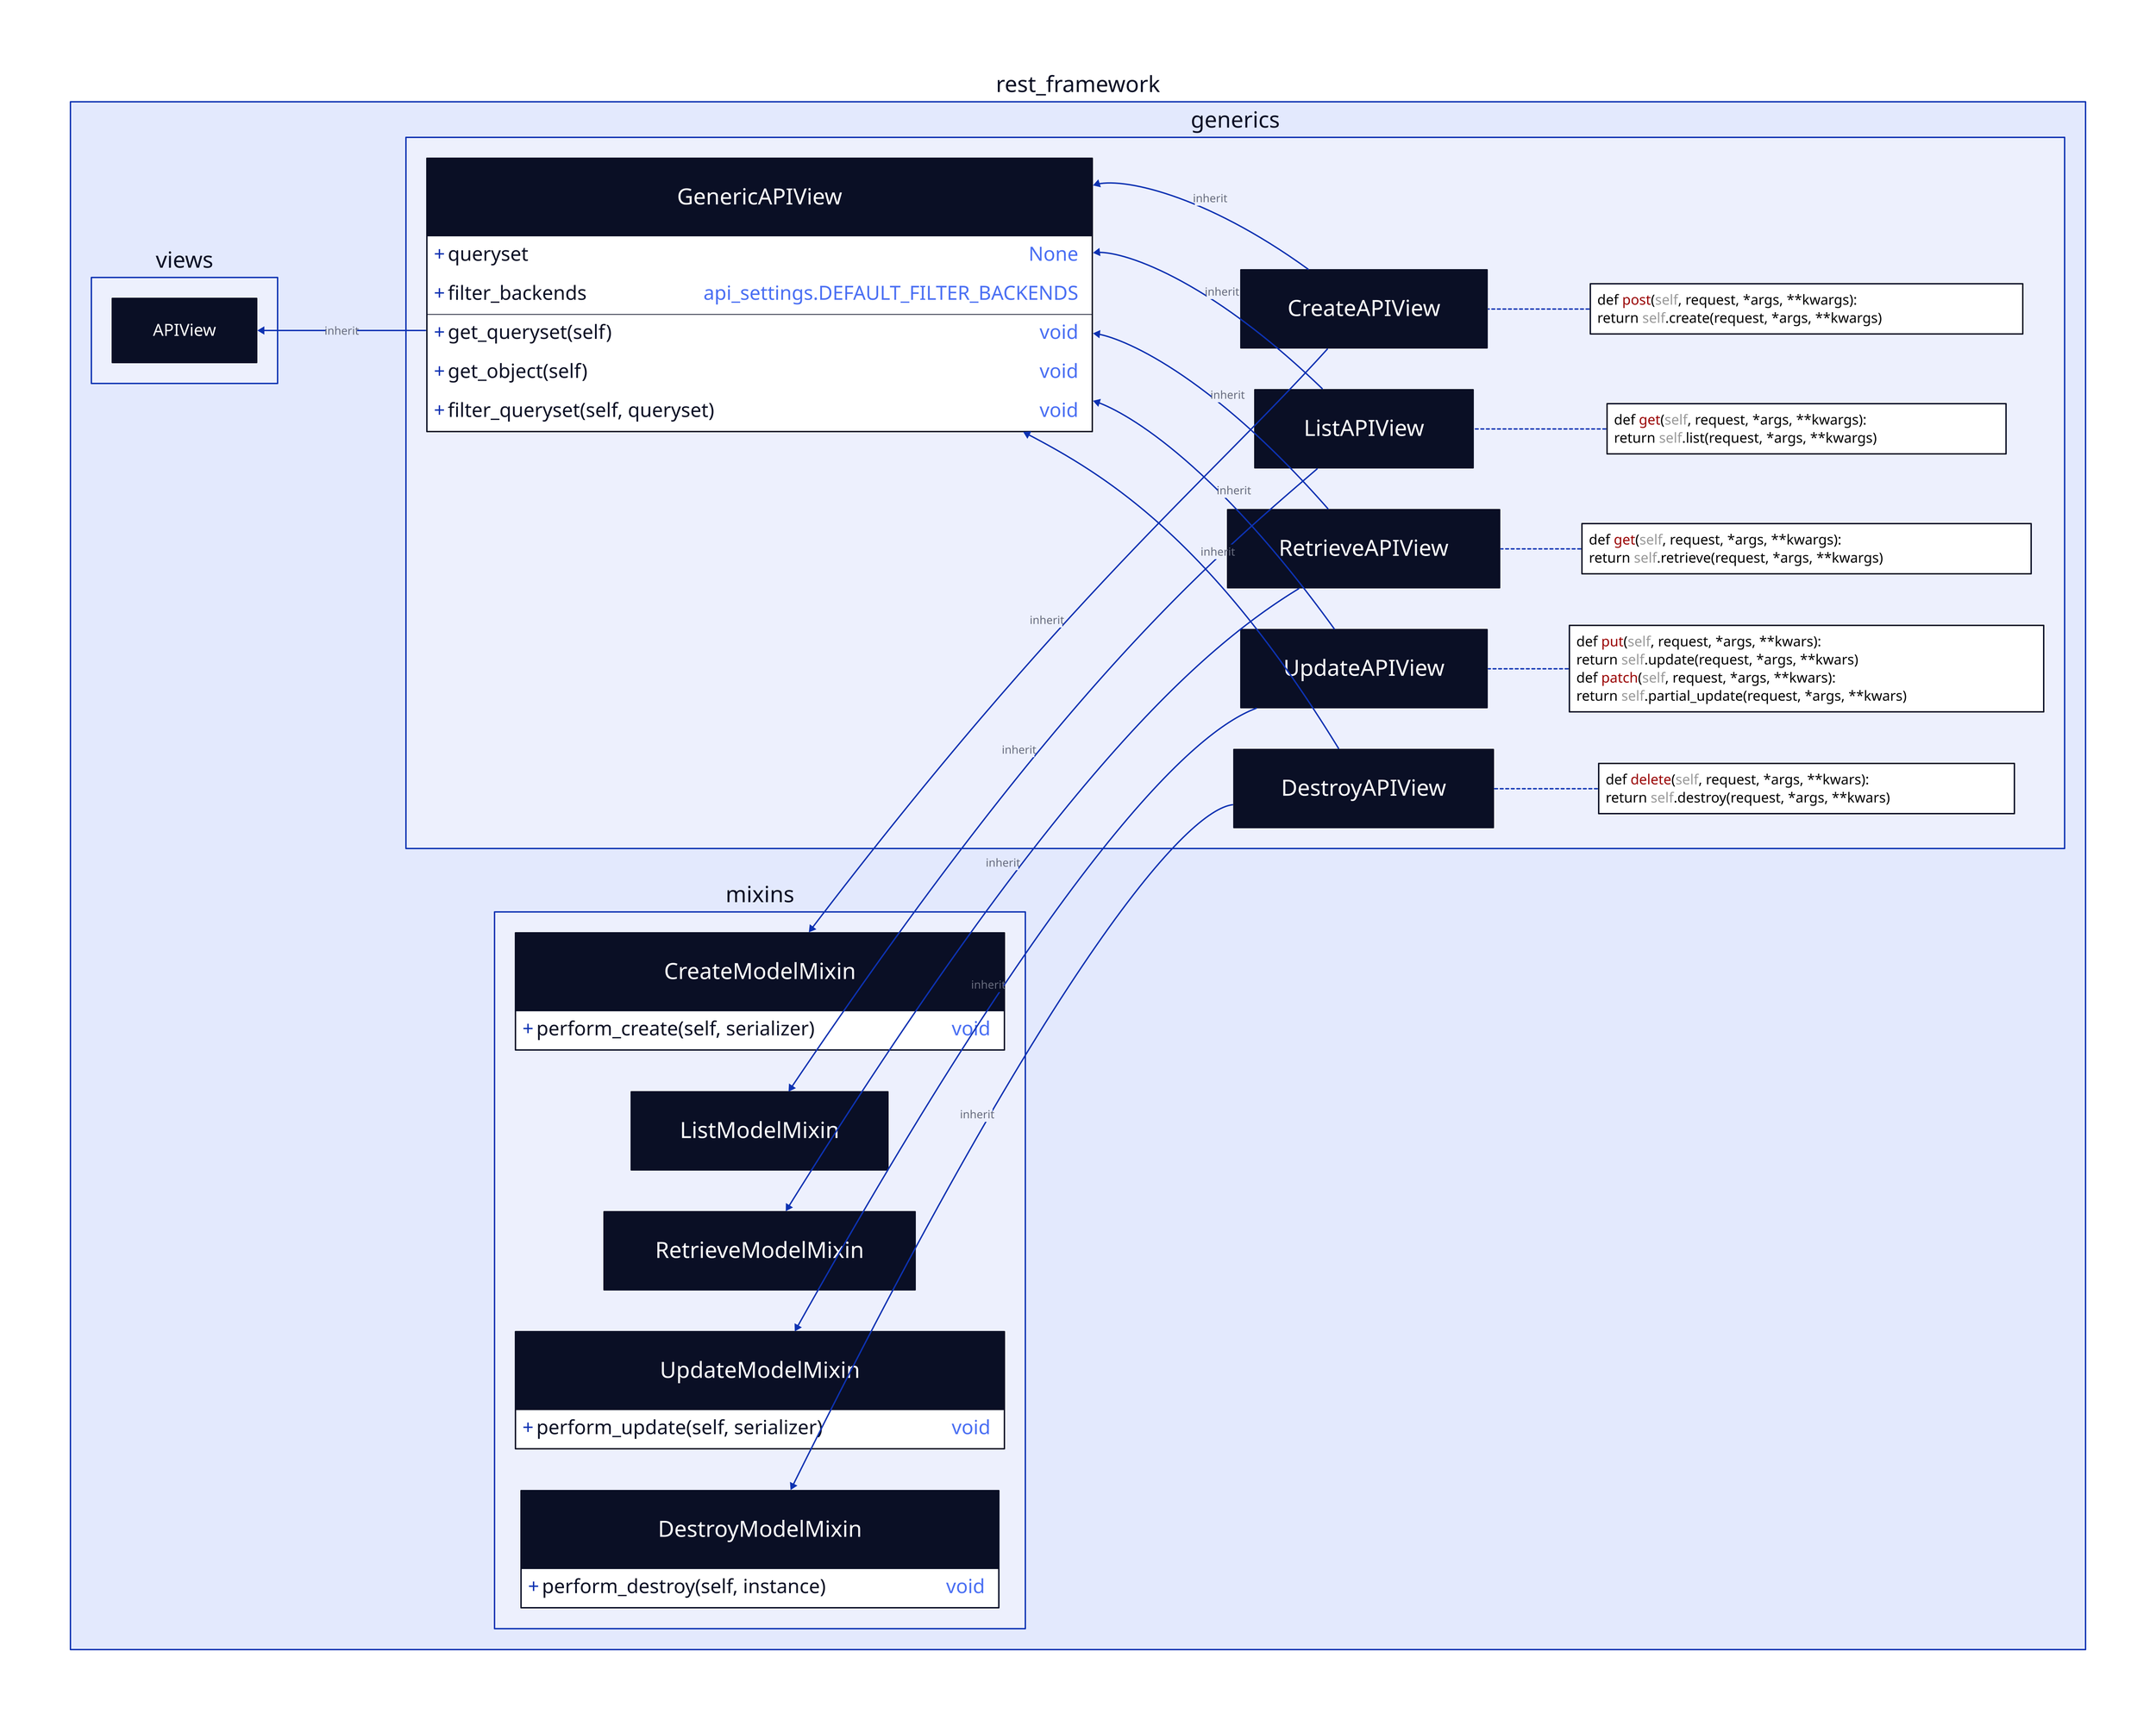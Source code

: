 direction: left

# django {
#     style {
#         fill: transparent
#         stroke-width: 2
#         stroke-dash: 10
#     }

#     views {
#         style {fill: transparent}

#         generic {
#             View {
#                 shape: class
#                 http_method_names: "['get', 'post', 'put', ...]"
#                 as_view(cls, **initkwargs)
#                 dispatch(self, request, *args, **kwargs)
#             }
#         }
#     }
# }


rest_framework {
    views { 
        APIView {
            shape: class
        }
    }

    generics {
        GenericAPIView {
            shape: class
            queryset: None
            filter_backends: api_settings.DEFAULT_FILTER_BACKENDS
            get_queryset(self)
            get_object(self)
            filter_queryset(self, queryset)
        }

        CreateAPIView {
            shape: class
            post(self, request, *args, **kwargs)
        }

        CreateAPIViewCode: |python
            def post(self, request, *args, **kwargs):
                return self.create(request, *args, **kwargs)  
        |

        ListAPIView {
            shape: class
            get(self, request, *args, **kwargs)
        }

        ListAPIViewCode: |python
            def get(self, request, *args, **kwargs):
                return self.list(request, *args, **kwargs)
        |

        RetrieveAPIView {
            shape: class
            get(self, request, *args, **kwargs)
        }

        RetrieveAPIViewCode: |python
            def get(self, request, *args, **kwargs):
                return self.retrieve(request, *args, **kwargs)  
        |

        UpdateAPIView {
            shape: class
            put(self, request, *args, **kwars)
            patch(self, request, *args, **kwars)
        }

        UpdateAPIViewCode: |python
            def put(self, request, *args, **kwars):
                return self.update(request, *args, **kwars)
            def patch(self, request, *args, **kwars):
                return self.partial_update(request, *args, **kwars)
        |

        DestroyAPIView {
            shape: class
            delete(self, request, *args, **kwars)
        }

        DestroyAPIViewCode: |python
            def delete(self, request, *args, **kwars):
                return self.destroy(request, *args, **kwars)
        |
    }

    mixins {
        CreateModelMixin {
            shape: class
            create(self, request, *args, **kwargs)
            perform_create(self, serializer)
        }

        ListModelMixin {
            shape: class
            list(self, request, *args, **kwargs)
        }

        RetrieveModelMixin {
            shape: class
            retrieve(self, request, *args, **kwargs)
        }

        UpdateModelMixin {
            shape: class
            update(self, request, *args, **kwargs)
            perform_update(self, serializer)
            partial_update(self, request, *args, **kwargs)
        }

        DestroyModelMixin {
            shape: class
            destroy(self, request, *args, **kwargs)
            perform_destroy(self, instance)
        }
    }

}


# links
# rest_framework.views.APIView -> django.views.generic.View: inherit
rest_framework.generics.GenericAPIView -> rest_framework.views.APIView: inherit

rest_framework.generics.CreateAPIView -> rest_framework.generics.GenericAPIView: inherit
rest_framework.generics.ListAPIView -> rest_framework.generics.GenericAPIView: inherit
rest_framework.generics.RetrieveAPIView -> rest_framework.generics.GenericAPIView: inherit
rest_framework.generics.UpdateAPIView -> rest_framework.generics.GenericAPIView: inherit
rest_framework.generics.DestroyAPIView -> rest_framework.generics.GenericAPIView: inherit

rest_framework.generics.CreateAPIView -> rest_framework.mixins.CreateModelMixin: inherit
rest_framework.generics.ListAPIView -> rest_framework.mixins.ListModelMixin: inherit
rest_framework.generics.RetrieveAPIView -> rest_framework.mixins.RetrieveModelMixin: inherit
rest_framework.generics.UpdateAPIView -> rest_framework.mixins.UpdateModelMixin: inherit
rest_framework.generics.DestroyAPIView -> rest_framework.mixins.DestroyModelMixin: inherit

rest_framework.generics.CreateAPIViewCode -- rest_framework.generics.CreateAPIView {style.stroke-dash: 2}
rest_framework.generics.RetrieveAPIViewCode -- rest_framework.generics.RetrieveAPIView {style.stroke-dash: 2}
rest_framework.generics.ListAPIViewCode -- rest_framework.generics.ListAPIView {style.stroke-dash: 2}
rest_framework.generics.UpdateAPIViewCode -- rest_framework.generics.UpdateAPIView {style.stroke-dash: 2}
rest_framework.generics.DestroyAPIViewCode -- rest_framework.generics.DestroyAPIView {style.stroke-dash: 2}


#styles
rest_framework.style.font-size: 32
rest_framework.style.bold: true
rest_framework.views.style.font-size: 32
rest_framework.mixins.style.font-size: 32
rest_framework.generics.style.font-size: 32
rest_framework.generics.GenericAPIView.style.font-size: 28
rest_framework.generics.CreateAPIView.style.font-size: 28
rest_framework.generics.ListAPIView.style.font-size: 28
rest_framework.generics.RetrieveAPIView.style.font-size: 28
rest_framework.generics.UpdateAPIView.style.font-size: 28
rest_framework.generics.DestroyAPIView.style.font-size: 28

rest_framework.generics.CreateAPIViewCode.style.font-size: 20
rest_framework.generics.ListAPIViewCode.style.font-size: 20
rest_framework.generics.RetrieveAPIViewCode.style.font-size: 20
rest_framework.generics.UpdateAPIViewCode.style.font-size: 20
rest_framework.generics.DestroyAPIViewCode.style.font-size: 20

rest_framework.mixins.CreateModelMixin.style.font-size: 28
rest_framework.mixins.ListModelMixin.style.font-size: 28
rest_framework.mixins.RetrieveModelMixin.style.font-size: 28
rest_framework.mixins.UpdateModelMixin.style.font-size: 28
rest_framework.mixins.DestroyModelMixin.style.font-size: 28
